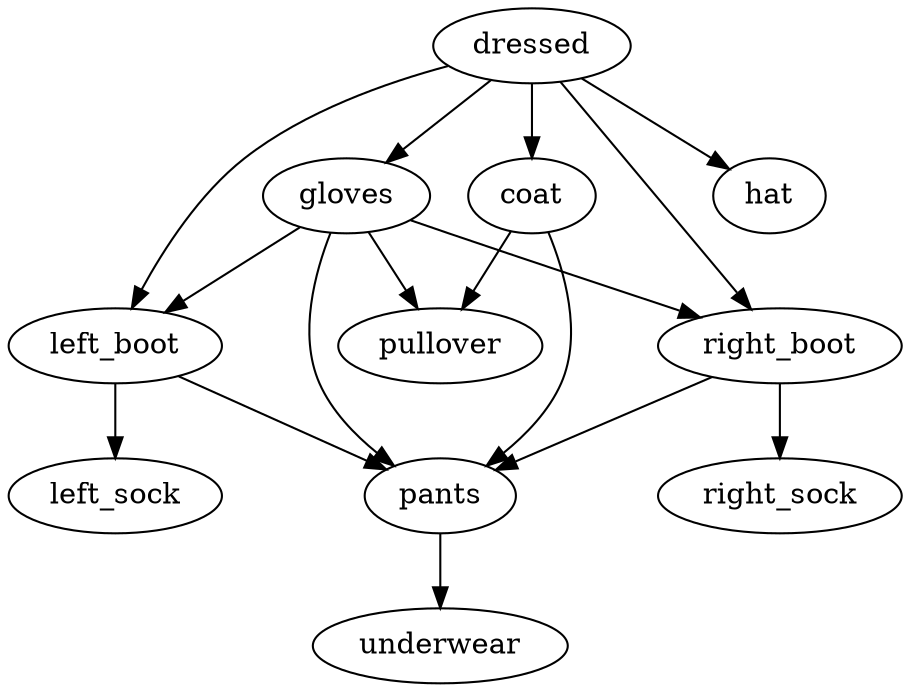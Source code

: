 digraph {
  dressed -> coat;
  coat -> pullover;
  coat -> pants;

  dressed -> hat;

  dressed -> left_boot;
  dressed -> right_boot;
  left_boot -> pants;
  left_boot -> left_sock;
  right_boot -> pants;
  right_boot -> right_sock;

  dressed -> gloves;
  gloves -> left_boot;
  gloves -> right_boot;
  gloves -> pants;
  gloves -> pullover;

  pants -> underwear;
}
